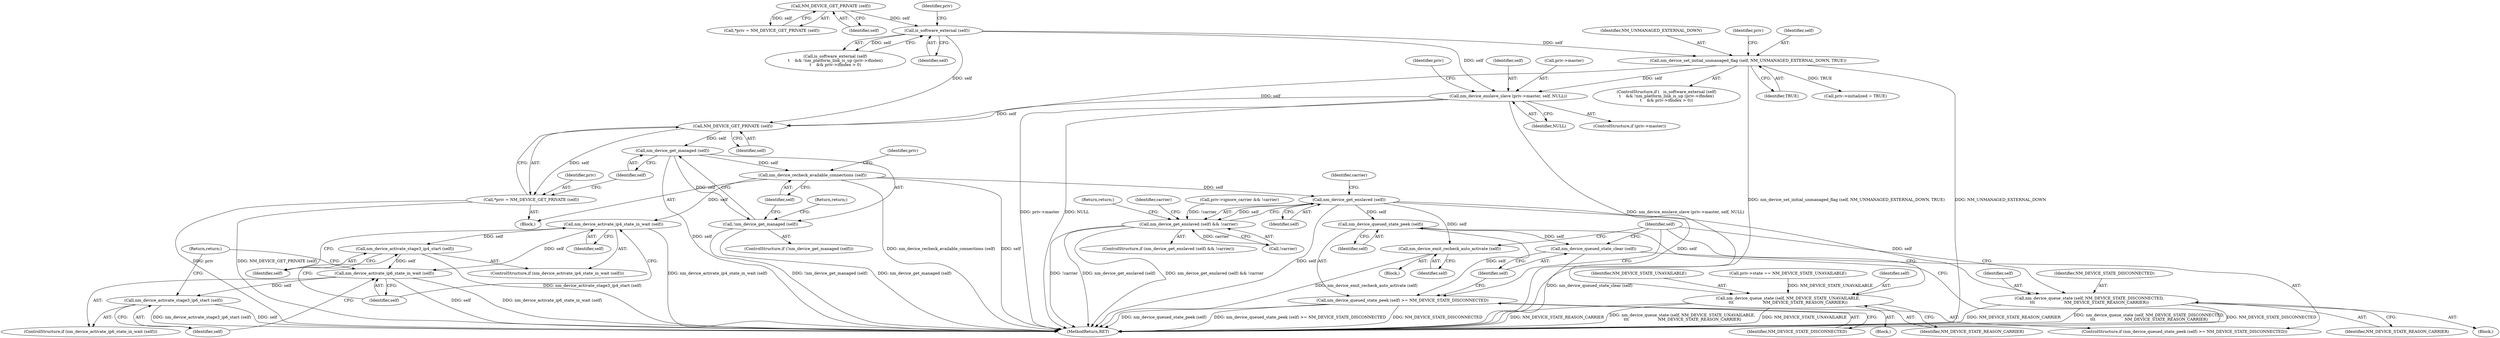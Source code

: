 digraph "0_NetworkManager_d5fc88e573fa58b93034b04d35a2454f5d28cad9@pointer" {
"1001210" [label="(Call,NM_DEVICE_GET_PRIVATE (self))"];
"1001195" [label="(Call,nm_device_enslave_slave (priv->master, self, NULL))"];
"1001187" [label="(Call,nm_device_set_initial_unmanaged_flag (self, NM_UNMANAGED_EXTERNAL_DOWN, TRUE))"];
"1001174" [label="(Call,is_software_external (self))"];
"1001164" [label="(Call,NM_DEVICE_GET_PRIVATE (self))"];
"1001208" [label="(Call,*priv = NM_DEVICE_GET_PRIVATE (self))"];
"1001214" [label="(Call,nm_device_get_managed (self))"];
"1001213" [label="(Call,!nm_device_get_managed (self))"];
"1001217" [label="(Call,nm_device_recheck_available_connections (self))"];
"1001237" [label="(Call,nm_device_activate_ip4_state_in_wait (self))"];
"1001239" [label="(Call,nm_device_activate_stage3_ip4_start (self))"];
"1001242" [label="(Call,nm_device_activate_ip6_state_in_wait (self))"];
"1001244" [label="(Call,nm_device_activate_stage3_ip6_start (self))"];
"1001250" [label="(Call,nm_device_get_enslaved (self))"];
"1001249" [label="(Call,nm_device_get_enslaved (self) && !carrier)"];
"1001272" [label="(Call,nm_device_queue_state (self, NM_DEVICE_STATE_DISCONNECTED,\n\t\t\t                       NM_DEVICE_STATE_REASON_CARRIER))"];
"1001284" [label="(Call,nm_device_emit_recheck_auto_activate (self))"];
"1001303" [label="(Call,nm_device_queued_state_peek (self))"];
"1001302" [label="(Call,nm_device_queued_state_peek (self) >= NM_DEVICE_STATE_DISCONNECTED)"];
"1001306" [label="(Call,nm_device_queued_state_clear (self))"];
"1001310" [label="(Call,nm_device_queue_state (self, NM_DEVICE_STATE_UNAVAILABLE,\n\t\t\t                       NM_DEVICE_STATE_REASON_CARRIER))"];
"1001252" [label="(Call,!carrier)"];
"1001222" [label="(Identifier,priv)"];
"1001248" [label="(ControlStructure,if (nm_device_get_enslaved (self) && !carrier))"];
"1001309" [label="(Block,)"];
"1001217" [label="(Call,nm_device_recheck_available_connections (self))"];
"1001317" [label="(Identifier,self)"];
"1001200" [label="(Identifier,NULL)"];
"1001302" [label="(Call,nm_device_queued_state_peek (self) >= NM_DEVICE_STATE_DISCONNECTED)"];
"1001304" [label="(Identifier,self)"];
"1001193" [label="(Identifier,priv)"];
"1001214" [label="(Call,nm_device_get_managed (self))"];
"1001206" [label="(Block,)"];
"1001285" [label="(Identifier,self)"];
"1001220" [label="(Call,priv->ignore_carrier && !carrier)"];
"1001305" [label="(Identifier,NM_DEVICE_STATE_DISCONNECTED)"];
"1001236" [label="(ControlStructure,if (nm_device_activate_ip4_state_in_wait (self)))"];
"1001303" [label="(Call,nm_device_queued_state_peek (self))"];
"1001208" [label="(Call,*priv = NM_DEVICE_GET_PRIVATE (self))"];
"1001180" [label="(Identifier,priv)"];
"1001310" [label="(Call,nm_device_queue_state (self, NM_DEVICE_STATE_UNAVAILABLE,\n\t\t\t                       NM_DEVICE_STATE_REASON_CARRIER))"];
"1001271" [label="(Block,)"];
"1001312" [label="(Identifier,NM_DEVICE_STATE_UNAVAILABLE)"];
"1001215" [label="(Identifier,self)"];
"1001213" [label="(Call,!nm_device_get_managed (self))"];
"1001253" [label="(Identifier,carrier)"];
"1001239" [label="(Call,nm_device_activate_stage3_ip4_start (self))"];
"1001174" [label="(Call,is_software_external (self))"];
"1001191" [label="(ControlStructure,if (priv->master))"];
"1001162" [label="(Call,*priv = NM_DEVICE_GET_PRIVATE (self))"];
"1001295" [label="(Call,priv->state == NM_DEVICE_STATE_UNAVAILABLE)"];
"1001173" [label="(Call,is_software_external (self)\n\t    && !nm_platform_link_is_up (priv->ifindex)\n\t    && priv->ifindex > 0)"];
"1001251" [label="(Identifier,self)"];
"1001274" [label="(Identifier,NM_DEVICE_STATE_DISCONNECTED)"];
"1001307" [label="(Identifier,self)"];
"1001187" [label="(Call,nm_device_set_initial_unmanaged_flag (self, NM_UNMANAGED_EXTERNAL_DOWN, TRUE))"];
"1001209" [label="(Identifier,priv)"];
"1001306" [label="(Call,nm_device_queued_state_clear (self))"];
"1001199" [label="(Identifier,self)"];
"1001175" [label="(Identifier,self)"];
"1001237" [label="(Call,nm_device_activate_ip4_state_in_wait (self))"];
"1001196" [label="(Call,priv->master)"];
"1001195" [label="(Call,nm_device_enslave_slave (priv->master, self, NULL))"];
"1001284" [label="(Call,nm_device_emit_recheck_auto_activate (self))"];
"1001212" [label="(ControlStructure,if (!nm_device_get_managed (self)))"];
"1001238" [label="(Identifier,self)"];
"1001245" [label="(Identifier,self)"];
"1001246" [label="(Return,return;)"];
"1001250" [label="(Call,nm_device_get_enslaved (self))"];
"1001216" [label="(Return,return;)"];
"1001273" [label="(Identifier,self)"];
"1001188" [label="(Identifier,self)"];
"1001243" [label="(Identifier,self)"];
"1001283" [label="(Block,)"];
"1001203" [label="(Identifier,priv)"];
"1001190" [label="(Identifier,TRUE)"];
"1001218" [label="(Identifier,self)"];
"1001164" [label="(Call,NM_DEVICE_GET_PRIVATE (self))"];
"1001201" [label="(Call,priv->initialized = TRUE)"];
"1001211" [label="(Identifier,self)"];
"1001272" [label="(Call,nm_device_queue_state (self, NM_DEVICE_STATE_DISCONNECTED,\n\t\t\t                       NM_DEVICE_STATE_REASON_CARRIER))"];
"1001172" [label="(ControlStructure,if (   is_software_external (self)\n\t    && !nm_platform_link_is_up (priv->ifindex)\n\t    && priv->ifindex > 0))"];
"1001165" [label="(Identifier,self)"];
"1001189" [label="(Identifier,NM_UNMANAGED_EXTERNAL_DOWN)"];
"1001240" [label="(Identifier,self)"];
"1001311" [label="(Identifier,self)"];
"1001241" [label="(ControlStructure,if (nm_device_activate_ip6_state_in_wait (self)))"];
"1001301" [label="(ControlStructure,if (nm_device_queued_state_peek (self) >= NM_DEVICE_STATE_DISCONNECTED))"];
"1001313" [label="(Identifier,NM_DEVICE_STATE_REASON_CARRIER)"];
"1001249" [label="(Call,nm_device_get_enslaved (self) && !carrier)"];
"1007368" [label="(MethodReturn,RET)"];
"1001242" [label="(Call,nm_device_activate_ip6_state_in_wait (self))"];
"1001210" [label="(Call,NM_DEVICE_GET_PRIVATE (self))"];
"1001255" [label="(Return,return;)"];
"1001275" [label="(Identifier,NM_DEVICE_STATE_REASON_CARRIER)"];
"1001244" [label="(Call,nm_device_activate_stage3_ip6_start (self))"];
"1001257" [label="(Identifier,carrier)"];
"1001210" -> "1001208"  [label="AST: "];
"1001210" -> "1001211"  [label="CFG: "];
"1001211" -> "1001210"  [label="AST: "];
"1001208" -> "1001210"  [label="CFG: "];
"1001210" -> "1001208"  [label="DDG: self"];
"1001195" -> "1001210"  [label="DDG: self"];
"1001187" -> "1001210"  [label="DDG: self"];
"1001174" -> "1001210"  [label="DDG: self"];
"1001210" -> "1001214"  [label="DDG: self"];
"1001195" -> "1001191"  [label="AST: "];
"1001195" -> "1001200"  [label="CFG: "];
"1001196" -> "1001195"  [label="AST: "];
"1001199" -> "1001195"  [label="AST: "];
"1001200" -> "1001195"  [label="AST: "];
"1001203" -> "1001195"  [label="CFG: "];
"1001195" -> "1007368"  [label="DDG: priv->master"];
"1001195" -> "1007368"  [label="DDG: NULL"];
"1001195" -> "1007368"  [label="DDG: nm_device_enslave_slave (priv->master, self, NULL)"];
"1001187" -> "1001195"  [label="DDG: self"];
"1001174" -> "1001195"  [label="DDG: self"];
"1001187" -> "1001172"  [label="AST: "];
"1001187" -> "1001190"  [label="CFG: "];
"1001188" -> "1001187"  [label="AST: "];
"1001189" -> "1001187"  [label="AST: "];
"1001190" -> "1001187"  [label="AST: "];
"1001193" -> "1001187"  [label="CFG: "];
"1001187" -> "1007368"  [label="DDG: NM_UNMANAGED_EXTERNAL_DOWN"];
"1001187" -> "1007368"  [label="DDG: nm_device_set_initial_unmanaged_flag (self, NM_UNMANAGED_EXTERNAL_DOWN, TRUE)"];
"1001174" -> "1001187"  [label="DDG: self"];
"1001187" -> "1001201"  [label="DDG: TRUE"];
"1001174" -> "1001173"  [label="AST: "];
"1001174" -> "1001175"  [label="CFG: "];
"1001175" -> "1001174"  [label="AST: "];
"1001180" -> "1001174"  [label="CFG: "];
"1001173" -> "1001174"  [label="CFG: "];
"1001174" -> "1001173"  [label="DDG: self"];
"1001164" -> "1001174"  [label="DDG: self"];
"1001164" -> "1001162"  [label="AST: "];
"1001164" -> "1001165"  [label="CFG: "];
"1001165" -> "1001164"  [label="AST: "];
"1001162" -> "1001164"  [label="CFG: "];
"1001164" -> "1001162"  [label="DDG: self"];
"1001208" -> "1001206"  [label="AST: "];
"1001209" -> "1001208"  [label="AST: "];
"1001215" -> "1001208"  [label="CFG: "];
"1001208" -> "1007368"  [label="DDG: priv"];
"1001208" -> "1007368"  [label="DDG: NM_DEVICE_GET_PRIVATE (self)"];
"1001214" -> "1001213"  [label="AST: "];
"1001214" -> "1001215"  [label="CFG: "];
"1001215" -> "1001214"  [label="AST: "];
"1001213" -> "1001214"  [label="CFG: "];
"1001214" -> "1007368"  [label="DDG: self"];
"1001214" -> "1001213"  [label="DDG: self"];
"1001214" -> "1001217"  [label="DDG: self"];
"1001213" -> "1001212"  [label="AST: "];
"1001216" -> "1001213"  [label="CFG: "];
"1001218" -> "1001213"  [label="CFG: "];
"1001213" -> "1007368"  [label="DDG: !nm_device_get_managed (self)"];
"1001213" -> "1007368"  [label="DDG: nm_device_get_managed (self)"];
"1001217" -> "1001206"  [label="AST: "];
"1001217" -> "1001218"  [label="CFG: "];
"1001218" -> "1001217"  [label="AST: "];
"1001222" -> "1001217"  [label="CFG: "];
"1001217" -> "1007368"  [label="DDG: self"];
"1001217" -> "1007368"  [label="DDG: nm_device_recheck_available_connections (self)"];
"1001217" -> "1001237"  [label="DDG: self"];
"1001217" -> "1001250"  [label="DDG: self"];
"1001237" -> "1001236"  [label="AST: "];
"1001237" -> "1001238"  [label="CFG: "];
"1001238" -> "1001237"  [label="AST: "];
"1001240" -> "1001237"  [label="CFG: "];
"1001243" -> "1001237"  [label="CFG: "];
"1001237" -> "1007368"  [label="DDG: nm_device_activate_ip4_state_in_wait (self)"];
"1001237" -> "1001239"  [label="DDG: self"];
"1001237" -> "1001242"  [label="DDG: self"];
"1001239" -> "1001236"  [label="AST: "];
"1001239" -> "1001240"  [label="CFG: "];
"1001240" -> "1001239"  [label="AST: "];
"1001243" -> "1001239"  [label="CFG: "];
"1001239" -> "1007368"  [label="DDG: nm_device_activate_stage3_ip4_start (self)"];
"1001239" -> "1001242"  [label="DDG: self"];
"1001242" -> "1001241"  [label="AST: "];
"1001242" -> "1001243"  [label="CFG: "];
"1001243" -> "1001242"  [label="AST: "];
"1001245" -> "1001242"  [label="CFG: "];
"1001246" -> "1001242"  [label="CFG: "];
"1001242" -> "1007368"  [label="DDG: self"];
"1001242" -> "1007368"  [label="DDG: nm_device_activate_ip6_state_in_wait (self)"];
"1001242" -> "1001244"  [label="DDG: self"];
"1001244" -> "1001241"  [label="AST: "];
"1001244" -> "1001245"  [label="CFG: "];
"1001245" -> "1001244"  [label="AST: "];
"1001246" -> "1001244"  [label="CFG: "];
"1001244" -> "1007368"  [label="DDG: nm_device_activate_stage3_ip6_start (self)"];
"1001244" -> "1007368"  [label="DDG: self"];
"1001250" -> "1001249"  [label="AST: "];
"1001250" -> "1001251"  [label="CFG: "];
"1001251" -> "1001250"  [label="AST: "];
"1001253" -> "1001250"  [label="CFG: "];
"1001249" -> "1001250"  [label="CFG: "];
"1001250" -> "1007368"  [label="DDG: self"];
"1001250" -> "1001249"  [label="DDG: self"];
"1001250" -> "1001272"  [label="DDG: self"];
"1001250" -> "1001284"  [label="DDG: self"];
"1001250" -> "1001303"  [label="DDG: self"];
"1001250" -> "1001310"  [label="DDG: self"];
"1001249" -> "1001248"  [label="AST: "];
"1001249" -> "1001252"  [label="CFG: "];
"1001252" -> "1001249"  [label="AST: "];
"1001255" -> "1001249"  [label="CFG: "];
"1001257" -> "1001249"  [label="CFG: "];
"1001249" -> "1007368"  [label="DDG: nm_device_get_enslaved (self)"];
"1001249" -> "1007368"  [label="DDG: nm_device_get_enslaved (self) && !carrier"];
"1001249" -> "1007368"  [label="DDG: !carrier"];
"1001252" -> "1001249"  [label="DDG: carrier"];
"1001220" -> "1001249"  [label="DDG: !carrier"];
"1001272" -> "1001271"  [label="AST: "];
"1001272" -> "1001275"  [label="CFG: "];
"1001273" -> "1001272"  [label="AST: "];
"1001274" -> "1001272"  [label="AST: "];
"1001275" -> "1001272"  [label="AST: "];
"1001317" -> "1001272"  [label="CFG: "];
"1001272" -> "1007368"  [label="DDG: NM_DEVICE_STATE_REASON_CARRIER"];
"1001272" -> "1007368"  [label="DDG: nm_device_queue_state (self, NM_DEVICE_STATE_DISCONNECTED,\n\t\t\t                       NM_DEVICE_STATE_REASON_CARRIER)"];
"1001272" -> "1007368"  [label="DDG: NM_DEVICE_STATE_DISCONNECTED"];
"1001284" -> "1001283"  [label="AST: "];
"1001284" -> "1001285"  [label="CFG: "];
"1001285" -> "1001284"  [label="AST: "];
"1001317" -> "1001284"  [label="CFG: "];
"1001284" -> "1007368"  [label="DDG: nm_device_emit_recheck_auto_activate (self)"];
"1001303" -> "1001302"  [label="AST: "];
"1001303" -> "1001304"  [label="CFG: "];
"1001304" -> "1001303"  [label="AST: "];
"1001305" -> "1001303"  [label="CFG: "];
"1001303" -> "1001302"  [label="DDG: self"];
"1001303" -> "1001306"  [label="DDG: self"];
"1001302" -> "1001301"  [label="AST: "];
"1001302" -> "1001305"  [label="CFG: "];
"1001305" -> "1001302"  [label="AST: "];
"1001307" -> "1001302"  [label="CFG: "];
"1001317" -> "1001302"  [label="CFG: "];
"1001302" -> "1007368"  [label="DDG: nm_device_queued_state_peek (self) >= NM_DEVICE_STATE_DISCONNECTED"];
"1001302" -> "1007368"  [label="DDG: NM_DEVICE_STATE_DISCONNECTED"];
"1001302" -> "1007368"  [label="DDG: nm_device_queued_state_peek (self)"];
"1001306" -> "1001301"  [label="AST: "];
"1001306" -> "1001307"  [label="CFG: "];
"1001307" -> "1001306"  [label="AST: "];
"1001317" -> "1001306"  [label="CFG: "];
"1001306" -> "1007368"  [label="DDG: nm_device_queued_state_clear (self)"];
"1001310" -> "1001309"  [label="AST: "];
"1001310" -> "1001313"  [label="CFG: "];
"1001311" -> "1001310"  [label="AST: "];
"1001312" -> "1001310"  [label="AST: "];
"1001313" -> "1001310"  [label="AST: "];
"1001317" -> "1001310"  [label="CFG: "];
"1001310" -> "1007368"  [label="DDG: NM_DEVICE_STATE_UNAVAILABLE"];
"1001310" -> "1007368"  [label="DDG: NM_DEVICE_STATE_REASON_CARRIER"];
"1001310" -> "1007368"  [label="DDG: nm_device_queue_state (self, NM_DEVICE_STATE_UNAVAILABLE,\n\t\t\t                       NM_DEVICE_STATE_REASON_CARRIER)"];
"1001295" -> "1001310"  [label="DDG: NM_DEVICE_STATE_UNAVAILABLE"];
}
